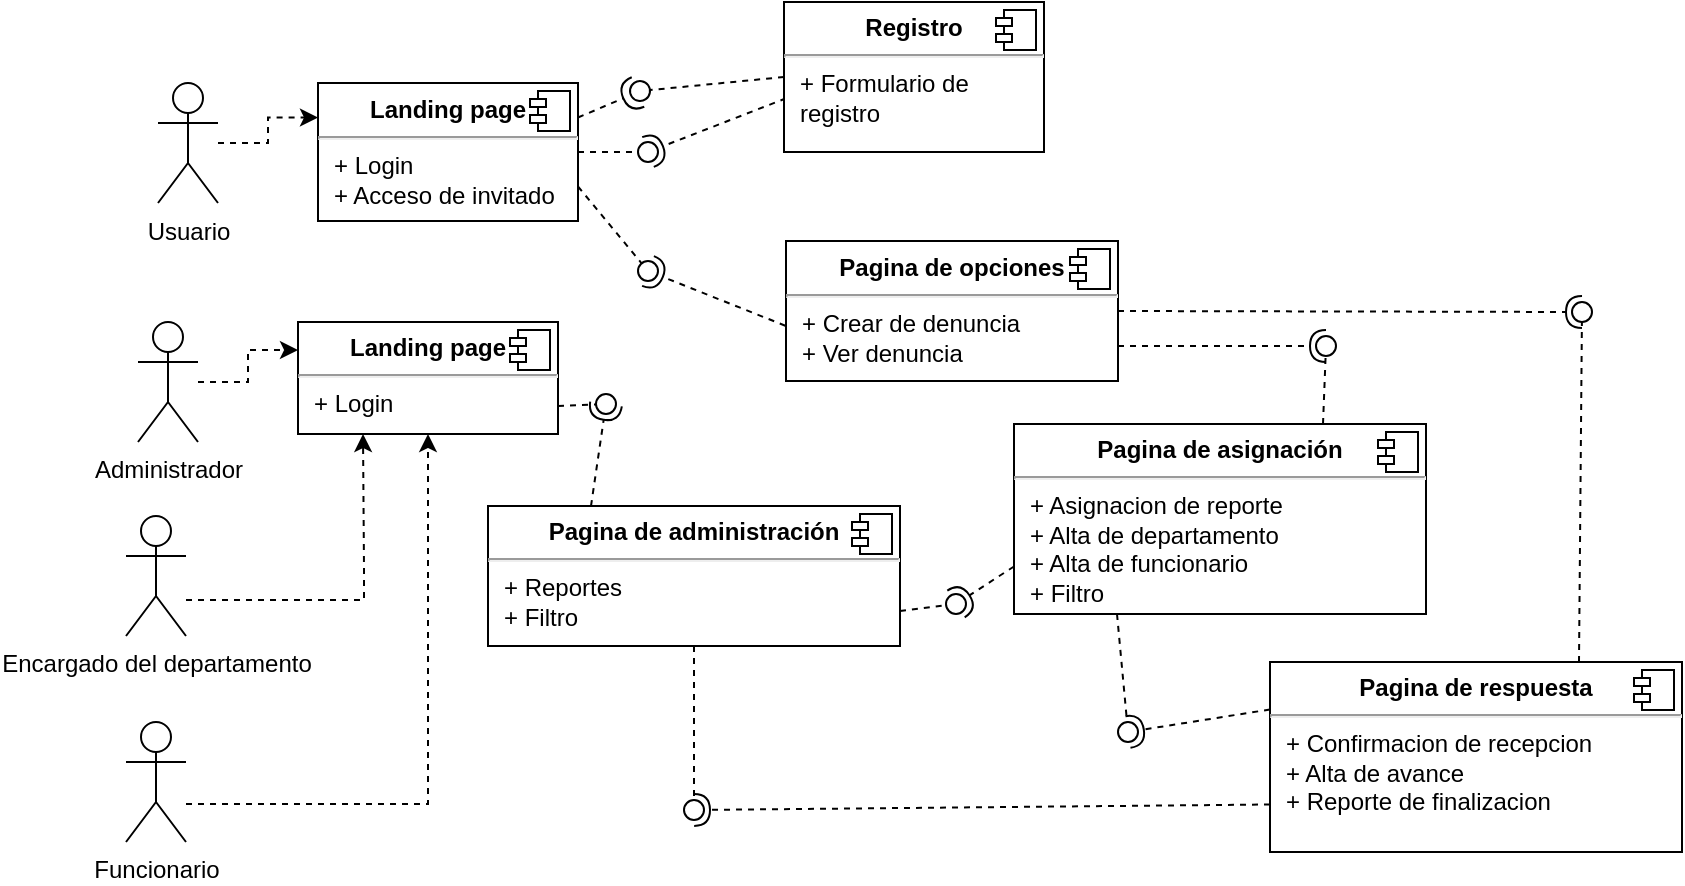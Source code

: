 <mxfile version="20.8.10" type="device"><diagram name="Página-1" id="Rjotp-C9wll4ALy6K25J"><mxGraphModel dx="2063" dy="505" grid="0" gridSize="10" guides="1" tooltips="1" connect="1" arrows="1" fold="1" page="0" pageScale="1" pageWidth="827" pageHeight="1169" math="0" shadow="0"><root><mxCell id="0"/><mxCell id="1" parent="0"/><mxCell id="6nT4Rayi1VHuq6syxA1Y-15" value="" style="edgeStyle=orthogonalEdgeStyle;rounded=0;orthogonalLoop=1;jettySize=auto;html=1;dashed=1;entryX=0;entryY=0.25;entryDx=0;entryDy=0;" edge="1" parent="1" source="6nT4Rayi1VHuq6syxA1Y-1" target="6nT4Rayi1VHuq6syxA1Y-24"><mxGeometry relative="1" as="geometry"><mxPoint x="-737" y="359.5" as="targetPoint"/></mxGeometry></mxCell><mxCell id="6nT4Rayi1VHuq6syxA1Y-1" value="Usuario" style="shape=umlActor;verticalLabelPosition=bottom;verticalAlign=top;html=1;" vertex="1" parent="1"><mxGeometry x="-817" y="350.5" width="30" height="60" as="geometry"/></mxCell><mxCell id="6nT4Rayi1VHuq6syxA1Y-24" value="&lt;p style=&quot;margin:0px;margin-top:6px;text-align:center;&quot;&gt;&lt;b&gt;Landing page&lt;/b&gt;&lt;/p&gt;&lt;hr&gt;&lt;p style=&quot;margin:0px;margin-left:8px;&quot;&gt;+ Login&lt;/p&gt;&lt;p style=&quot;margin:0px;margin-left:8px;&quot;&gt;+ Acceso de invitado&lt;br&gt;&lt;br&gt;&lt;/p&gt;" style="align=left;overflow=fill;html=1;dropTarget=0;" vertex="1" parent="1"><mxGeometry x="-737" y="350.5" width="130" height="69" as="geometry"/></mxCell><mxCell id="6nT4Rayi1VHuq6syxA1Y-25" value="" style="shape=component;jettyWidth=8;jettyHeight=4;" vertex="1" parent="6nT4Rayi1VHuq6syxA1Y-24"><mxGeometry x="1" width="20" height="20" relative="1" as="geometry"><mxPoint x="-24" y="4" as="offset"/></mxGeometry></mxCell><mxCell id="6nT4Rayi1VHuq6syxA1Y-35" value="" style="rounded=0;orthogonalLoop=1;jettySize=auto;html=1;endArrow=none;endFill=0;sketch=0;sourcePerimeterSpacing=0;targetPerimeterSpacing=0;dashed=1;exitX=1;exitY=0.5;exitDx=0;exitDy=0;" edge="1" target="6nT4Rayi1VHuq6syxA1Y-37" parent="1" source="6nT4Rayi1VHuq6syxA1Y-24"><mxGeometry relative="1" as="geometry"><mxPoint x="-597" y="383.75" as="sourcePoint"/></mxGeometry></mxCell><mxCell id="6nT4Rayi1VHuq6syxA1Y-36" value="" style="rounded=0;orthogonalLoop=1;jettySize=auto;html=1;endArrow=halfCircle;endFill=0;entryX=0.5;entryY=0.5;endSize=6;strokeWidth=1;sketch=0;dashed=1;exitX=0.008;exitY=0.642;exitDx=0;exitDy=0;exitPerimeter=0;" edge="1" target="6nT4Rayi1VHuq6syxA1Y-37" parent="1" source="6nT4Rayi1VHuq6syxA1Y-38"><mxGeometry relative="1" as="geometry"><mxPoint x="-518.54" y="354.02" as="sourcePoint"/></mxGeometry></mxCell><mxCell id="6nT4Rayi1VHuq6syxA1Y-37" value="" style="ellipse;whiteSpace=wrap;html=1;align=center;aspect=fixed;resizable=0;points=[];outlineConnect=0;sketch=0;" vertex="1" parent="1"><mxGeometry x="-577" y="380" width="10" height="10" as="geometry"/></mxCell><mxCell id="6nT4Rayi1VHuq6syxA1Y-38" value="&lt;p style=&quot;margin:0px;margin-top:6px;text-align:center;&quot;&gt;&lt;b&gt;Registro&lt;/b&gt;&lt;/p&gt;&lt;hr&gt;&lt;p style=&quot;margin:0px;margin-left:8px;&quot;&gt;+ Formulario de&lt;/p&gt;&lt;p style=&quot;margin:0px;margin-left:8px;&quot;&gt;&lt;span style=&quot;background-color: initial;&quot;&gt;registro&lt;/span&gt;&lt;/p&gt;&lt;p style=&quot;margin:0px;margin-left:8px;&quot;&gt;&lt;br&gt;&lt;/p&gt;" style="align=left;overflow=fill;html=1;dropTarget=0;" vertex="1" parent="1"><mxGeometry x="-504" y="310" width="130" height="75" as="geometry"/></mxCell><mxCell id="6nT4Rayi1VHuq6syxA1Y-39" value="" style="shape=component;jettyWidth=8;jettyHeight=4;" vertex="1" parent="6nT4Rayi1VHuq6syxA1Y-38"><mxGeometry x="1" width="20" height="20" relative="1" as="geometry"><mxPoint x="-24" y="4" as="offset"/></mxGeometry></mxCell><mxCell id="6nT4Rayi1VHuq6syxA1Y-40" value="&lt;p style=&quot;margin:0px;margin-top:6px;text-align:center;&quot;&gt;&lt;b&gt;Pagina de opciones&lt;/b&gt;&lt;/p&gt;&lt;hr&gt;&lt;p style=&quot;margin:0px;margin-left:8px;&quot;&gt;+ Crear de denuncia&lt;br&gt;&lt;/p&gt;&lt;p style=&quot;margin:0px;margin-left:8px;&quot;&gt;+ Ver denuncia&lt;/p&gt;&lt;p style=&quot;margin:0px;margin-left:8px;&quot;&gt;&lt;br&gt;&lt;/p&gt;&lt;p style=&quot;margin:0px;margin-left:8px;&quot;&gt;&lt;br&gt;&lt;/p&gt;" style="align=left;overflow=fill;html=1;dropTarget=0;" vertex="1" parent="1"><mxGeometry x="-503" y="429.5" width="166" height="70" as="geometry"/></mxCell><mxCell id="6nT4Rayi1VHuq6syxA1Y-41" value="" style="shape=component;jettyWidth=8;jettyHeight=4;" vertex="1" parent="6nT4Rayi1VHuq6syxA1Y-40"><mxGeometry x="1" width="20" height="20" relative="1" as="geometry"><mxPoint x="-24" y="4" as="offset"/></mxGeometry></mxCell><mxCell id="6nT4Rayi1VHuq6syxA1Y-42" value="&lt;p style=&quot;margin:0px;margin-top:6px;text-align:center;&quot;&gt;&lt;b&gt;Pagina de administración&lt;/b&gt;&lt;/p&gt;&lt;hr&gt;&lt;p style=&quot;margin:0px;margin-left:8px;&quot;&gt;+ Reportes&lt;br&gt;&lt;/p&gt;&lt;p style=&quot;margin:0px;margin-left:8px;&quot;&gt;+ Filtro&lt;/p&gt;&lt;p style=&quot;margin:0px;margin-left:8px;&quot;&gt;&lt;br&gt;&lt;/p&gt;&lt;p style=&quot;margin:0px;margin-left:8px;&quot;&gt;&lt;br&gt;&lt;/p&gt;" style="align=left;overflow=fill;html=1;dropTarget=0;" vertex="1" parent="1"><mxGeometry x="-652" y="562" width="206" height="70" as="geometry"/></mxCell><mxCell id="6nT4Rayi1VHuq6syxA1Y-43" value="" style="shape=component;jettyWidth=8;jettyHeight=4;" vertex="1" parent="6nT4Rayi1VHuq6syxA1Y-42"><mxGeometry x="1" width="20" height="20" relative="1" as="geometry"><mxPoint x="-24" y="4" as="offset"/></mxGeometry></mxCell><mxCell id="6nT4Rayi1VHuq6syxA1Y-44" value="" style="rounded=0;orthogonalLoop=1;jettySize=auto;html=1;endArrow=none;endFill=0;sketch=0;sourcePerimeterSpacing=0;targetPerimeterSpacing=0;dashed=1;exitX=1;exitY=0.75;exitDx=0;exitDy=0;" edge="1" target="6nT4Rayi1VHuq6syxA1Y-46" parent="1" source="6nT4Rayi1VHuq6syxA1Y-24"><mxGeometry relative="1" as="geometry"><mxPoint x="-697" y="474.5" as="sourcePoint"/></mxGeometry></mxCell><mxCell id="6nT4Rayi1VHuq6syxA1Y-45" value="" style="rounded=0;orthogonalLoop=1;jettySize=auto;html=1;endArrow=halfCircle;endFill=0;entryX=0.5;entryY=0.5;endSize=6;strokeWidth=1;sketch=0;dashed=1;exitX=-0.002;exitY=0.605;exitDx=0;exitDy=0;exitPerimeter=0;" edge="1" target="6nT4Rayi1VHuq6syxA1Y-46" parent="1" source="6nT4Rayi1VHuq6syxA1Y-40"><mxGeometry relative="1" as="geometry"><mxPoint x="-657" y="474.5" as="sourcePoint"/></mxGeometry></mxCell><mxCell id="6nT4Rayi1VHuq6syxA1Y-46" value="" style="ellipse;whiteSpace=wrap;html=1;align=center;aspect=fixed;resizable=0;points=[];outlineConnect=0;sketch=0;" vertex="1" parent="1"><mxGeometry x="-577" y="439.5" width="10" height="10" as="geometry"/></mxCell><mxCell id="6nT4Rayi1VHuq6syxA1Y-47" value="" style="rounded=0;orthogonalLoop=1;jettySize=auto;html=1;endArrow=none;endFill=0;sketch=0;sourcePerimeterSpacing=0;targetPerimeterSpacing=0;dashed=1;exitX=1;exitY=0.75;exitDx=0;exitDy=0;" edge="1" target="6nT4Rayi1VHuq6syxA1Y-49" parent="1" source="6nT4Rayi1VHuq6syxA1Y-52"><mxGeometry relative="1" as="geometry"><mxPoint x="-607" y="504.5" as="sourcePoint"/></mxGeometry></mxCell><mxCell id="6nT4Rayi1VHuq6syxA1Y-48" value="" style="rounded=0;orthogonalLoop=1;jettySize=auto;html=1;endArrow=halfCircle;endFill=0;entryX=0.5;entryY=0.5;endSize=6;strokeWidth=1;sketch=0;dashed=1;exitX=0.25;exitY=0;exitDx=0;exitDy=0;" edge="1" target="6nT4Rayi1VHuq6syxA1Y-49" parent="1" source="6nT4Rayi1VHuq6syxA1Y-42"><mxGeometry relative="1" as="geometry"><mxPoint x="-563" y="651" as="sourcePoint"/></mxGeometry></mxCell><mxCell id="6nT4Rayi1VHuq6syxA1Y-49" value="" style="ellipse;whiteSpace=wrap;html=1;align=center;aspect=fixed;resizable=0;points=[];outlineConnect=0;sketch=0;" vertex="1" parent="1"><mxGeometry x="-598" y="506" width="10" height="10" as="geometry"/></mxCell><mxCell id="6nT4Rayi1VHuq6syxA1Y-50" value="" style="edgeStyle=orthogonalEdgeStyle;rounded=0;orthogonalLoop=1;jettySize=auto;html=1;dashed=1;entryX=0;entryY=0.25;entryDx=0;entryDy=0;" edge="1" parent="1" source="6nT4Rayi1VHuq6syxA1Y-51" target="6nT4Rayi1VHuq6syxA1Y-52"><mxGeometry relative="1" as="geometry"><mxPoint x="-747" y="479" as="targetPoint"/><Array as="points"><mxPoint x="-772" y="500"/><mxPoint x="-772" y="484"/></Array></mxGeometry></mxCell><mxCell id="6nT4Rayi1VHuq6syxA1Y-51" value="Administrador" style="shape=umlActor;verticalLabelPosition=bottom;verticalAlign=top;html=1;" vertex="1" parent="1"><mxGeometry x="-827" y="470" width="30" height="60" as="geometry"/></mxCell><mxCell id="6nT4Rayi1VHuq6syxA1Y-52" value="&lt;p style=&quot;margin:0px;margin-top:6px;text-align:center;&quot;&gt;&lt;b&gt;Landing page&lt;/b&gt;&lt;/p&gt;&lt;hr&gt;&lt;p style=&quot;margin:0px;margin-left:8px;&quot;&gt;+ Login&lt;/p&gt;" style="align=left;overflow=fill;html=1;dropTarget=0;" vertex="1" parent="1"><mxGeometry x="-747" y="470" width="130" height="56" as="geometry"/></mxCell><mxCell id="6nT4Rayi1VHuq6syxA1Y-53" value="" style="shape=component;jettyWidth=8;jettyHeight=4;" vertex="1" parent="6nT4Rayi1VHuq6syxA1Y-52"><mxGeometry x="1" width="20" height="20" relative="1" as="geometry"><mxPoint x="-24" y="4" as="offset"/></mxGeometry></mxCell><mxCell id="6nT4Rayi1VHuq6syxA1Y-58" value="" style="group" vertex="1" connectable="0" parent="1"><mxGeometry x="-581.792" y="348.708" width="11.585" height="11.585" as="geometry"/></mxCell><mxCell id="6nT4Rayi1VHuq6syxA1Y-55" value="" style="rounded=0;orthogonalLoop=1;jettySize=auto;html=1;endArrow=halfCircle;endFill=0;endSize=6;strokeWidth=1;sketch=0;dashed=1;exitX=1;exitY=0.25;exitDx=0;exitDy=0;" edge="1" parent="6nT4Rayi1VHuq6syxA1Y-58" source="6nT4Rayi1VHuq6syxA1Y-24"><mxGeometry relative="1" as="geometry"><mxPoint x="44.792" y="-43.708" as="sourcePoint"/><mxPoint x="4.792" y="6.292" as="targetPoint"/></mxGeometry></mxCell><mxCell id="6nT4Rayi1VHuq6syxA1Y-56" value="" style="ellipse;whiteSpace=wrap;html=1;align=center;aspect=fixed;resizable=0;points=[];outlineConnect=0;sketch=0;rotation=10;" vertex="1" parent="6nT4Rayi1VHuq6syxA1Y-58"><mxGeometry x="0.792" y="0.792" width="10" height="10" as="geometry"/></mxCell><mxCell id="6nT4Rayi1VHuq6syxA1Y-54" value="" style="rounded=0;orthogonalLoop=1;jettySize=auto;html=1;endArrow=none;endFill=0;sketch=0;sourcePerimeterSpacing=0;targetPerimeterSpacing=0;dashed=1;exitX=0;exitY=0.5;exitDx=0;exitDy=0;" edge="1" target="6nT4Rayi1VHuq6syxA1Y-56" parent="1" source="6nT4Rayi1VHuq6syxA1Y-38"><mxGeometry relative="1" as="geometry"><mxPoint x="-52.208" y="-38.708" as="sourcePoint"/></mxGeometry></mxCell><mxCell id="6nT4Rayi1VHuq6syxA1Y-60" value="&lt;p style=&quot;margin:0px;margin-top:6px;text-align:center;&quot;&gt;&lt;b&gt;Pagina de asignación&lt;/b&gt;&lt;/p&gt;&lt;hr&gt;&lt;p style=&quot;margin:0px;margin-left:8px;&quot;&gt;&lt;span style=&quot;background-color: initial;&quot;&gt;+ Asignacion de reporte&lt;/span&gt;&lt;br&gt;&lt;/p&gt;&lt;p style=&quot;margin:0px;margin-left:8px;&quot;&gt;+ Alta de departamento&lt;/p&gt;&lt;p style=&quot;margin:0px;margin-left:8px;&quot;&gt;+ Alta de funcionario&lt;br&gt;&lt;/p&gt;&lt;p style=&quot;margin:0px;margin-left:8px;&quot;&gt;+ Filtro&lt;/p&gt;&lt;p style=&quot;margin:0px;margin-left:8px;&quot;&gt;&lt;br&gt;&lt;/p&gt;&lt;p style=&quot;margin:0px;margin-left:8px;&quot;&gt;&lt;br&gt;&lt;/p&gt;" style="align=left;overflow=fill;html=1;dropTarget=0;" vertex="1" parent="1"><mxGeometry x="-389" y="521" width="206" height="95" as="geometry"/></mxCell><mxCell id="6nT4Rayi1VHuq6syxA1Y-61" value="" style="shape=component;jettyWidth=8;jettyHeight=4;" vertex="1" parent="6nT4Rayi1VHuq6syxA1Y-60"><mxGeometry x="1" width="20" height="20" relative="1" as="geometry"><mxPoint x="-24" y="4" as="offset"/></mxGeometry></mxCell><mxCell id="6nT4Rayi1VHuq6syxA1Y-62" value="" style="rounded=0;orthogonalLoop=1;jettySize=auto;html=1;endArrow=none;endFill=0;sketch=0;sourcePerimeterSpacing=0;targetPerimeterSpacing=0;dashed=1;exitX=1;exitY=0.75;exitDx=0;exitDy=0;" edge="1" target="6nT4Rayi1VHuq6syxA1Y-64" parent="1" source="6nT4Rayi1VHuq6syxA1Y-42"><mxGeometry relative="1" as="geometry"><mxPoint x="-377" y="660" as="sourcePoint"/></mxGeometry></mxCell><mxCell id="6nT4Rayi1VHuq6syxA1Y-63" value="" style="rounded=0;orthogonalLoop=1;jettySize=auto;html=1;endArrow=halfCircle;endFill=0;entryX=0.5;entryY=0.5;endSize=6;strokeWidth=1;sketch=0;dashed=1;exitX=0;exitY=0.75;exitDx=0;exitDy=0;" edge="1" target="6nT4Rayi1VHuq6syxA1Y-64" parent="1" source="6nT4Rayi1VHuq6syxA1Y-60"><mxGeometry relative="1" as="geometry"><mxPoint x="-337" y="660" as="sourcePoint"/></mxGeometry></mxCell><mxCell id="6nT4Rayi1VHuq6syxA1Y-64" value="" style="ellipse;whiteSpace=wrap;html=1;align=center;aspect=fixed;resizable=0;points=[];outlineConnect=0;sketch=0;" vertex="1" parent="1"><mxGeometry x="-423" y="606" width="10" height="10" as="geometry"/></mxCell><mxCell id="6nT4Rayi1VHuq6syxA1Y-65" value="" style="rounded=0;orthogonalLoop=1;jettySize=auto;html=1;endArrow=none;endFill=0;sketch=0;sourcePerimeterSpacing=0;targetPerimeterSpacing=0;dashed=1;exitX=0.75;exitY=0;exitDx=0;exitDy=0;" edge="1" target="6nT4Rayi1VHuq6syxA1Y-67" parent="1" source="6nT4Rayi1VHuq6syxA1Y-60"><mxGeometry relative="1" as="geometry"><mxPoint x="-277" y="525" as="sourcePoint"/></mxGeometry></mxCell><mxCell id="6nT4Rayi1VHuq6syxA1Y-66" value="" style="rounded=0;orthogonalLoop=1;jettySize=auto;html=1;endArrow=halfCircle;endFill=0;entryX=0.5;entryY=0.5;endSize=6;strokeWidth=1;sketch=0;dashed=1;exitX=1;exitY=0.75;exitDx=0;exitDy=0;" edge="1" target="6nT4Rayi1VHuq6syxA1Y-67" parent="1" source="6nT4Rayi1VHuq6syxA1Y-40"><mxGeometry relative="1" as="geometry"><mxPoint x="-217" y="475" as="sourcePoint"/></mxGeometry></mxCell><mxCell id="6nT4Rayi1VHuq6syxA1Y-67" value="" style="ellipse;whiteSpace=wrap;html=1;align=center;aspect=fixed;resizable=0;points=[];outlineConnect=0;sketch=0;" vertex="1" parent="1"><mxGeometry x="-238" y="477" width="10" height="10" as="geometry"/></mxCell><mxCell id="6nT4Rayi1VHuq6syxA1Y-68" value="Encargado del departamento" style="shape=umlActor;verticalLabelPosition=bottom;verticalAlign=top;html=1;" vertex="1" parent="1"><mxGeometry x="-833" y="567" width="30" height="60" as="geometry"/></mxCell><mxCell id="6nT4Rayi1VHuq6syxA1Y-69" value="Funcionario" style="shape=umlActor;verticalLabelPosition=bottom;verticalAlign=top;html=1;" vertex="1" parent="1"><mxGeometry x="-833" y="670" width="30" height="60" as="geometry"/></mxCell><mxCell id="6nT4Rayi1VHuq6syxA1Y-70" value="" style="edgeStyle=orthogonalEdgeStyle;rounded=0;orthogonalLoop=1;jettySize=auto;html=1;dashed=1;entryX=0.25;entryY=1;entryDx=0;entryDy=0;" edge="1" parent="1" source="6nT4Rayi1VHuq6syxA1Y-68" target="6nT4Rayi1VHuq6syxA1Y-52"><mxGeometry relative="1" as="geometry"><mxPoint x="-726" y="593" as="targetPoint"/><mxPoint x="-776" y="609" as="sourcePoint"/><Array as="points"><mxPoint x="-714" y="609"/><mxPoint x="-714" y="593"/></Array></mxGeometry></mxCell><mxCell id="6nT4Rayi1VHuq6syxA1Y-71" value="" style="edgeStyle=orthogonalEdgeStyle;rounded=0;orthogonalLoop=1;jettySize=auto;html=1;dashed=1;entryX=0.5;entryY=1;entryDx=0;entryDy=0;" edge="1" parent="1" source="6nT4Rayi1VHuq6syxA1Y-69" target="6nT4Rayi1VHuq6syxA1Y-52"><mxGeometry relative="1" as="geometry"><mxPoint x="-725" y="695" as="targetPoint"/><mxPoint x="-775" y="711" as="sourcePoint"/><Array as="points"><mxPoint x="-682" y="711"/></Array></mxGeometry></mxCell><mxCell id="6nT4Rayi1VHuq6syxA1Y-72" value="&lt;p style=&quot;margin:0px;margin-top:6px;text-align:center;&quot;&gt;&lt;b&gt;Pagina de respuesta&lt;/b&gt;&lt;/p&gt;&lt;hr&gt;&lt;p style=&quot;margin:0px;margin-left:8px;&quot;&gt;&lt;span style=&quot;background-color: initial;&quot;&gt;+ Confirmacion de recepcion&lt;/span&gt;&lt;/p&gt;&lt;p style=&quot;margin:0px;margin-left:8px;&quot;&gt;+ Alta de avance&lt;br&gt;&lt;/p&gt;&lt;p style=&quot;margin:0px;margin-left:8px;&quot;&gt;+ Reporte de finalizacion&lt;/p&gt;&lt;p style=&quot;margin:0px;margin-left:8px;&quot;&gt;&lt;br&gt;&lt;/p&gt;" style="align=left;overflow=fill;html=1;dropTarget=0;" vertex="1" parent="1"><mxGeometry x="-261" y="640" width="206" height="95" as="geometry"/></mxCell><mxCell id="6nT4Rayi1VHuq6syxA1Y-73" value="" style="shape=component;jettyWidth=8;jettyHeight=4;" vertex="1" parent="6nT4Rayi1VHuq6syxA1Y-72"><mxGeometry x="1" width="20" height="20" relative="1" as="geometry"><mxPoint x="-24" y="4" as="offset"/></mxGeometry></mxCell><mxCell id="6nT4Rayi1VHuq6syxA1Y-74" value="" style="rounded=0;orthogonalLoop=1;jettySize=auto;html=1;endArrow=none;endFill=0;sketch=0;sourcePerimeterSpacing=0;targetPerimeterSpacing=0;dashed=1;exitX=0.5;exitY=1;exitDx=0;exitDy=0;" edge="1" target="6nT4Rayi1VHuq6syxA1Y-76" parent="1" source="6nT4Rayi1VHuq6syxA1Y-42"><mxGeometry relative="1" as="geometry"><mxPoint x="-386" y="776" as="sourcePoint"/></mxGeometry></mxCell><mxCell id="6nT4Rayi1VHuq6syxA1Y-75" value="" style="rounded=0;orthogonalLoop=1;jettySize=auto;html=1;endArrow=halfCircle;endFill=0;entryX=0.5;entryY=0.5;endSize=6;strokeWidth=1;sketch=0;dashed=1;exitX=0;exitY=0.75;exitDx=0;exitDy=0;" edge="1" target="6nT4Rayi1VHuq6syxA1Y-76" parent="1" source="6nT4Rayi1VHuq6syxA1Y-72"><mxGeometry relative="1" as="geometry"><mxPoint x="-346" y="776" as="sourcePoint"/></mxGeometry></mxCell><mxCell id="6nT4Rayi1VHuq6syxA1Y-76" value="" style="ellipse;whiteSpace=wrap;html=1;align=center;aspect=fixed;resizable=0;points=[];outlineConnect=0;sketch=0;" vertex="1" parent="1"><mxGeometry x="-554" y="709" width="10" height="10" as="geometry"/></mxCell><mxCell id="6nT4Rayi1VHuq6syxA1Y-77" value="" style="rounded=0;orthogonalLoop=1;jettySize=auto;html=1;endArrow=none;endFill=0;sketch=0;sourcePerimeterSpacing=0;targetPerimeterSpacing=0;dashed=1;exitX=0.25;exitY=1;exitDx=0;exitDy=0;" edge="1" target="6nT4Rayi1VHuq6syxA1Y-79" parent="1" source="6nT4Rayi1VHuq6syxA1Y-60"><mxGeometry relative="1" as="geometry"><mxPoint x="-102" y="678" as="sourcePoint"/></mxGeometry></mxCell><mxCell id="6nT4Rayi1VHuq6syxA1Y-78" value="" style="rounded=0;orthogonalLoop=1;jettySize=auto;html=1;endArrow=halfCircle;endFill=0;entryX=0.5;entryY=0.5;endSize=6;strokeWidth=1;sketch=0;dashed=1;exitX=0;exitY=0.25;exitDx=0;exitDy=0;" edge="1" target="6nT4Rayi1VHuq6syxA1Y-79" parent="1" source="6nT4Rayi1VHuq6syxA1Y-72"><mxGeometry relative="1" as="geometry"><mxPoint x="-66" y="678" as="sourcePoint"/></mxGeometry></mxCell><mxCell id="6nT4Rayi1VHuq6syxA1Y-79" value="" style="ellipse;whiteSpace=wrap;html=1;align=center;aspect=fixed;resizable=0;points=[];outlineConnect=0;sketch=0;" vertex="1" parent="1"><mxGeometry x="-337" y="670" width="10" height="10" as="geometry"/></mxCell><mxCell id="6nT4Rayi1VHuq6syxA1Y-80" value="" style="rounded=0;orthogonalLoop=1;jettySize=auto;html=1;endArrow=none;endFill=0;sketch=0;sourcePerimeterSpacing=0;targetPerimeterSpacing=0;dashed=1;exitX=0.75;exitY=0;exitDx=0;exitDy=0;" edge="1" target="6nT4Rayi1VHuq6syxA1Y-82" parent="1" source="6nT4Rayi1VHuq6syxA1Y-72"><mxGeometry relative="1" as="geometry"><mxPoint x="-142" y="618" as="sourcePoint"/></mxGeometry></mxCell><mxCell id="6nT4Rayi1VHuq6syxA1Y-81" value="" style="rounded=0;orthogonalLoop=1;jettySize=auto;html=1;endArrow=halfCircle;endFill=0;entryX=0.5;entryY=0.5;endSize=6;strokeWidth=1;sketch=0;dashed=1;exitX=1;exitY=0.5;exitDx=0;exitDy=0;" edge="1" target="6nT4Rayi1VHuq6syxA1Y-82" parent="1" source="6nT4Rayi1VHuq6syxA1Y-40"><mxGeometry relative="1" as="geometry"><mxPoint x="-54" y="436" as="sourcePoint"/></mxGeometry></mxCell><mxCell id="6nT4Rayi1VHuq6syxA1Y-82" value="" style="ellipse;whiteSpace=wrap;html=1;align=center;aspect=fixed;resizable=0;points=[];outlineConnect=0;sketch=0;" vertex="1" parent="1"><mxGeometry x="-110" y="460" width="10" height="10" as="geometry"/></mxCell></root></mxGraphModel></diagram></mxfile>